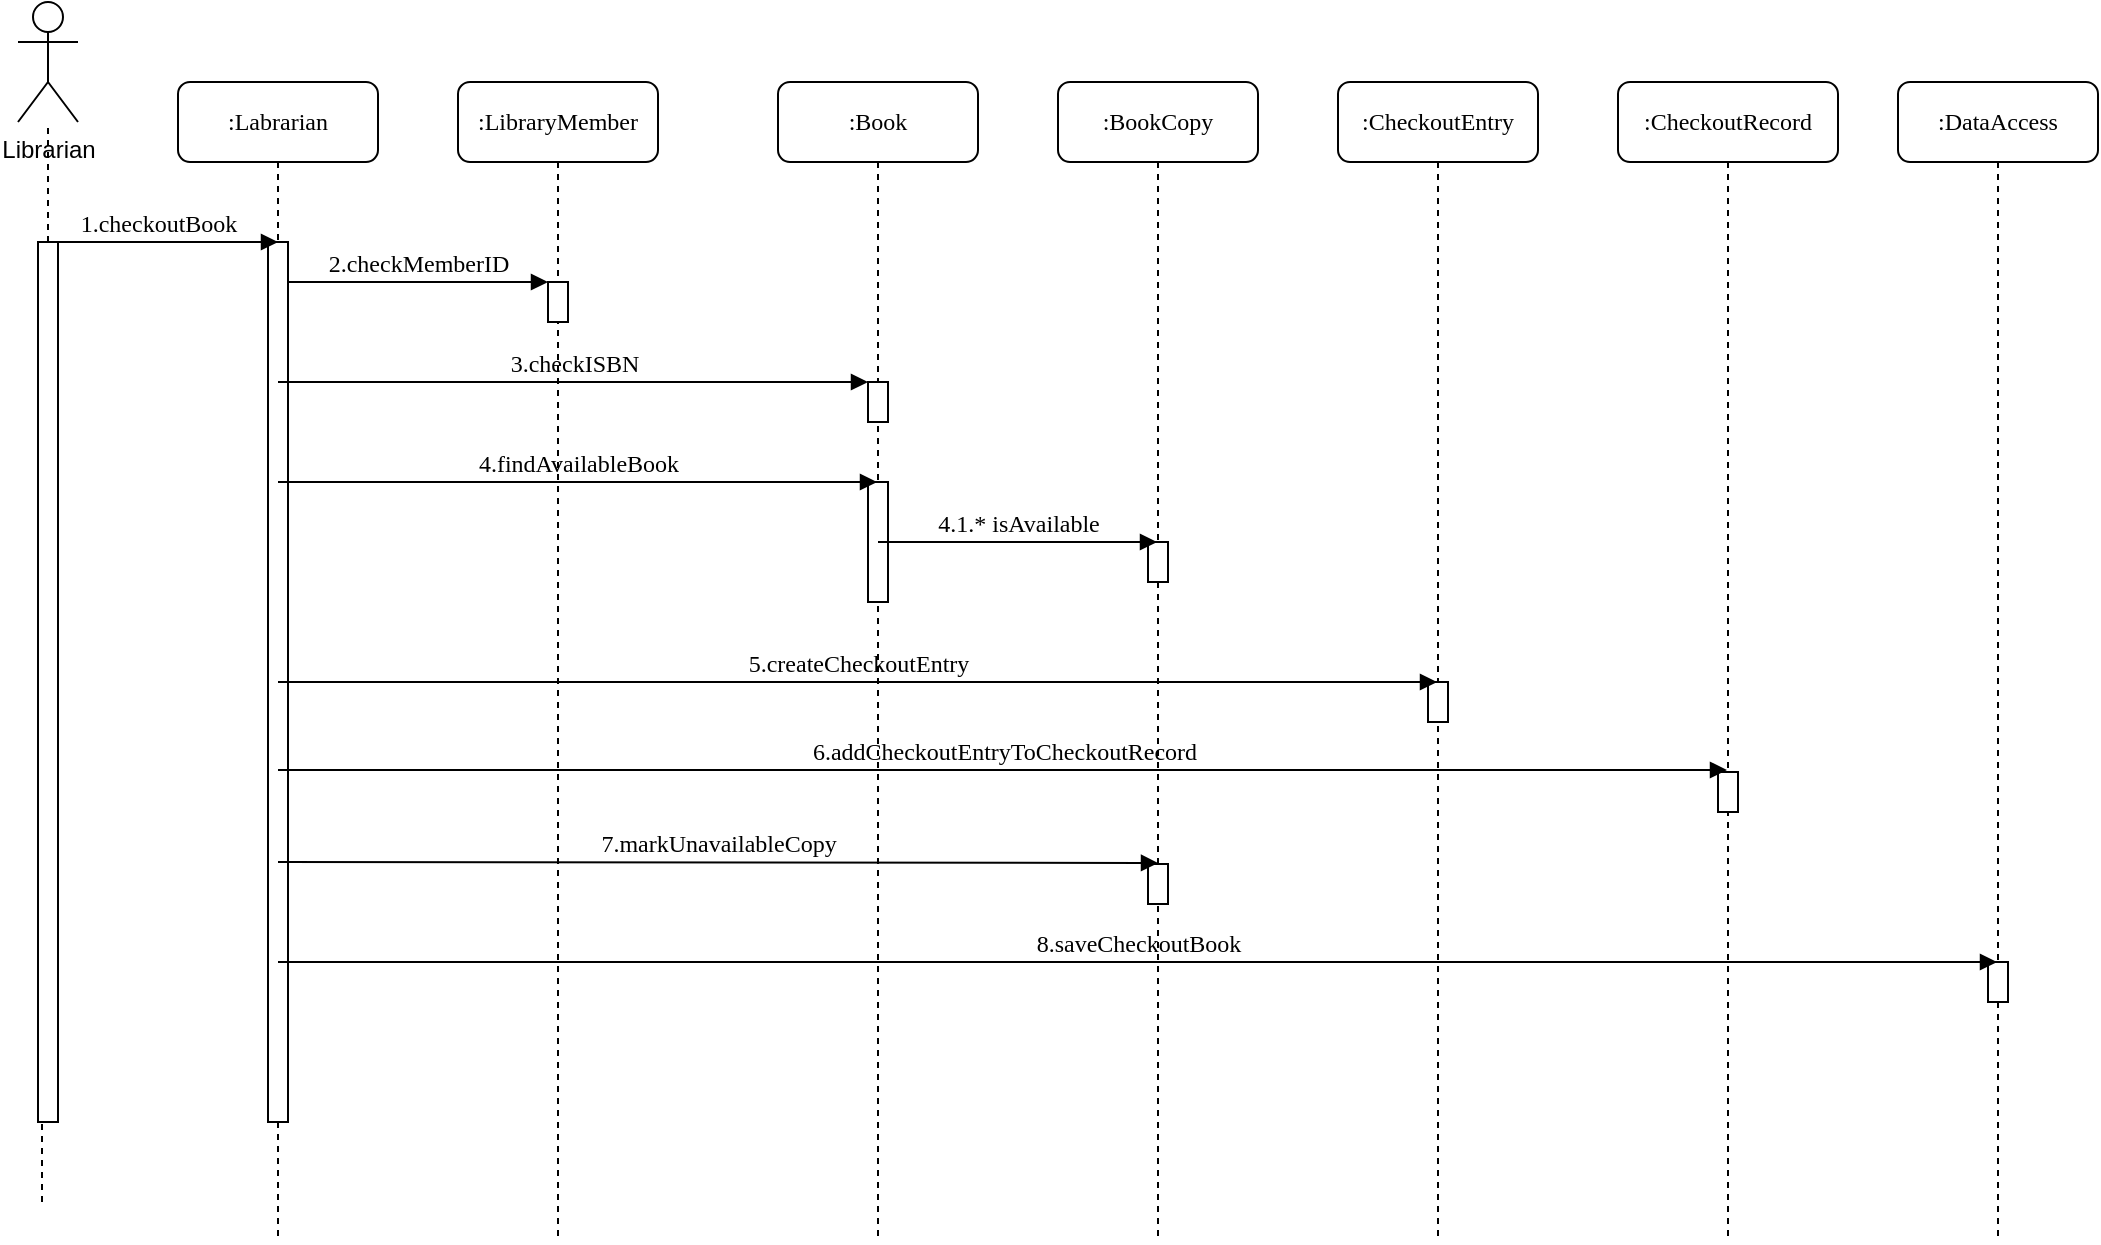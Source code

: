 <mxfile version="12.8.1" type="github">
  <diagram name="Page-1" id="13e1069c-82ec-6db2-03f1-153e76fe0fe0">
    <mxGraphModel dx="1108" dy="451" grid="1" gridSize="10" guides="1" tooltips="1" connect="1" arrows="1" fold="1" page="1" pageScale="1" pageWidth="1100" pageHeight="850" background="#ffffff" math="0" shadow="0">
      <root>
        <mxCell id="0" />
        <mxCell id="1" parent="0" />
        <mxCell id="7baba1c4bc27f4b0-2" value=":LibraryMember" style="shape=umlLifeline;perimeter=lifelinePerimeter;whiteSpace=wrap;html=1;container=1;collapsible=0;recursiveResize=0;outlineConnect=0;rounded=1;shadow=0;comic=0;labelBackgroundColor=none;strokeWidth=1;fontFamily=Verdana;fontSize=12;align=center;" parent="1" vertex="1">
          <mxGeometry x="240" y="80" width="100" height="580" as="geometry" />
        </mxCell>
        <mxCell id="7baba1c4bc27f4b0-10" value="" style="html=1;points=[];perimeter=orthogonalPerimeter;rounded=0;shadow=0;comic=0;labelBackgroundColor=none;strokeWidth=1;fontFamily=Verdana;fontSize=12;align=center;" parent="7baba1c4bc27f4b0-2" vertex="1">
          <mxGeometry x="45" y="100" width="10" height="20" as="geometry" />
        </mxCell>
        <mxCell id="7baba1c4bc27f4b0-3" value=":Book" style="shape=umlLifeline;perimeter=lifelinePerimeter;whiteSpace=wrap;html=1;container=1;collapsible=0;recursiveResize=0;outlineConnect=0;rounded=1;shadow=0;comic=0;labelBackgroundColor=none;strokeWidth=1;fontFamily=Verdana;fontSize=12;align=center;" parent="1" vertex="1">
          <mxGeometry x="400" y="80" width="100" height="580" as="geometry" />
        </mxCell>
        <mxCell id="7baba1c4bc27f4b0-13" value="" style="html=1;points=[];perimeter=orthogonalPerimeter;rounded=0;shadow=0;comic=0;labelBackgroundColor=none;strokeWidth=1;fontFamily=Verdana;fontSize=12;align=center;" parent="7baba1c4bc27f4b0-3" vertex="1">
          <mxGeometry x="45" y="150" width="10" height="20" as="geometry" />
        </mxCell>
        <mxCell id="2g4jIQ4J6Qv6TZ6Pfivi-12" value="" style="html=1;points=[];perimeter=orthogonalPerimeter;rounded=0;shadow=0;comic=0;labelBackgroundColor=none;strokeWidth=1;fontFamily=Verdana;fontSize=12;align=center;" parent="7baba1c4bc27f4b0-3" vertex="1">
          <mxGeometry x="45" y="200" width="10" height="60" as="geometry" />
        </mxCell>
        <mxCell id="7baba1c4bc27f4b0-4" value=":BookCopy" style="shape=umlLifeline;perimeter=lifelinePerimeter;whiteSpace=wrap;html=1;container=1;collapsible=0;recursiveResize=0;outlineConnect=0;rounded=1;shadow=0;comic=0;labelBackgroundColor=none;strokeWidth=1;fontFamily=Verdana;fontSize=12;align=center;" parent="1" vertex="1">
          <mxGeometry x="540" y="80" width="100" height="580" as="geometry" />
        </mxCell>
        <mxCell id="2g4jIQ4J6Qv6TZ6Pfivi-14" value="" style="html=1;points=[];perimeter=orthogonalPerimeter;rounded=0;shadow=0;comic=0;labelBackgroundColor=none;strokeWidth=1;fontFamily=Verdana;fontSize=12;align=center;" parent="7baba1c4bc27f4b0-4" vertex="1">
          <mxGeometry x="45" y="230" width="10" height="20" as="geometry" />
        </mxCell>
        <mxCell id="2g4jIQ4J6Qv6TZ6Pfivi-20" value="" style="html=1;points=[];perimeter=orthogonalPerimeter;rounded=0;shadow=0;comic=0;labelBackgroundColor=none;strokeWidth=1;fontFamily=Verdana;fontSize=12;align=center;" parent="7baba1c4bc27f4b0-4" vertex="1">
          <mxGeometry x="45" y="391" width="10" height="20" as="geometry" />
        </mxCell>
        <mxCell id="7baba1c4bc27f4b0-5" value=":CheckoutEntry" style="shape=umlLifeline;perimeter=lifelinePerimeter;whiteSpace=wrap;html=1;container=1;collapsible=0;recursiveResize=0;outlineConnect=0;rounded=1;shadow=0;comic=0;labelBackgroundColor=none;strokeWidth=1;fontFamily=Verdana;fontSize=12;align=center;" parent="1" vertex="1">
          <mxGeometry x="680" y="80" width="100" height="580" as="geometry" />
        </mxCell>
        <mxCell id="2g4jIQ4J6Qv6TZ6Pfivi-15" value="" style="html=1;points=[];perimeter=orthogonalPerimeter;rounded=0;shadow=0;comic=0;labelBackgroundColor=none;strokeWidth=1;fontFamily=Verdana;fontSize=12;align=center;" parent="7baba1c4bc27f4b0-5" vertex="1">
          <mxGeometry x="45" y="300" width="10" height="20" as="geometry" />
        </mxCell>
        <mxCell id="7baba1c4bc27f4b0-6" value=":CheckoutRecord" style="shape=umlLifeline;perimeter=lifelinePerimeter;whiteSpace=wrap;html=1;container=1;collapsible=0;recursiveResize=0;outlineConnect=0;rounded=1;shadow=0;comic=0;labelBackgroundColor=none;strokeWidth=1;fontFamily=Verdana;fontSize=12;align=center;" parent="1" vertex="1">
          <mxGeometry x="820" y="80" width="110" height="580" as="geometry" />
        </mxCell>
        <mxCell id="2g4jIQ4J6Qv6TZ6Pfivi-17" value="" style="html=1;points=[];perimeter=orthogonalPerimeter;rounded=0;shadow=0;comic=0;labelBackgroundColor=none;strokeWidth=1;fontFamily=Verdana;fontSize=12;align=center;" parent="7baba1c4bc27f4b0-6" vertex="1">
          <mxGeometry x="50" y="345" width="10" height="20" as="geometry" />
        </mxCell>
        <mxCell id="7baba1c4bc27f4b0-7" value=":DataAccess" style="shape=umlLifeline;perimeter=lifelinePerimeter;whiteSpace=wrap;html=1;container=1;collapsible=0;recursiveResize=0;outlineConnect=0;rounded=1;shadow=0;comic=0;labelBackgroundColor=none;strokeWidth=1;fontFamily=Verdana;fontSize=12;align=center;" parent="1" vertex="1">
          <mxGeometry x="960" y="80" width="100" height="580" as="geometry" />
        </mxCell>
        <mxCell id="7baba1c4bc27f4b0-25" value="" style="html=1;points=[];perimeter=orthogonalPerimeter;rounded=0;shadow=0;comic=0;labelBackgroundColor=none;strokeColor=#000000;strokeWidth=1;fillColor=#FFFFFF;fontFamily=Verdana;fontSize=12;fontColor=#000000;align=center;" parent="7baba1c4bc27f4b0-7" vertex="1">
          <mxGeometry x="45" y="440" width="10" height="20" as="geometry" />
        </mxCell>
        <mxCell id="7baba1c4bc27f4b0-8" value=":Labrarian" style="shape=umlLifeline;perimeter=lifelinePerimeter;whiteSpace=wrap;html=1;container=1;collapsible=0;recursiveResize=0;outlineConnect=0;rounded=1;shadow=0;comic=0;labelBackgroundColor=none;strokeWidth=1;fontFamily=Verdana;fontSize=12;align=center;" parent="1" vertex="1">
          <mxGeometry x="100" y="80" width="100" height="580" as="geometry" />
        </mxCell>
        <mxCell id="7baba1c4bc27f4b0-9" value="" style="html=1;points=[];perimeter=orthogonalPerimeter;rounded=0;shadow=0;comic=0;labelBackgroundColor=none;strokeWidth=1;fontFamily=Verdana;fontSize=12;align=center;" parent="7baba1c4bc27f4b0-8" vertex="1">
          <mxGeometry x="45" y="80" width="10" height="440" as="geometry" />
        </mxCell>
        <mxCell id="7baba1c4bc27f4b0-17" value="4.findAvailableBook" style="html=1;verticalAlign=bottom;endArrow=block;labelBackgroundColor=none;fontFamily=Verdana;fontSize=12;edgeStyle=elbowEdgeStyle;elbow=vertical;" parent="1" source="7baba1c4bc27f4b0-8" target="7baba1c4bc27f4b0-3" edge="1">
          <mxGeometry relative="1" as="geometry">
            <mxPoint x="510" y="220" as="sourcePoint" />
            <Array as="points">
              <mxPoint x="390" y="280" />
              <mxPoint x="410" y="300" />
              <mxPoint x="520" y="280" />
              <mxPoint x="550" y="270" />
              <mxPoint x="460" y="220" />
            </Array>
            <mxPoint x="450" y="290" as="targetPoint" />
          </mxGeometry>
        </mxCell>
        <mxCell id="7baba1c4bc27f4b0-23" value="5.createCheckoutEntry" style="html=1;verticalAlign=bottom;endArrow=block;labelBackgroundColor=none;fontFamily=Verdana;fontSize=12;" parent="1" source="7baba1c4bc27f4b0-8" target="7baba1c4bc27f4b0-5" edge="1">
          <mxGeometry relative="1" as="geometry">
            <mxPoint x="210" y="400" as="sourcePoint" />
            <Array as="points">
              <mxPoint x="240" y="380" />
            </Array>
          </mxGeometry>
        </mxCell>
        <mxCell id="7baba1c4bc27f4b0-11" value="2.checkMemberID" style="html=1;verticalAlign=bottom;endArrow=block;entryX=0;entryY=0;labelBackgroundColor=none;fontFamily=Verdana;fontSize=12;edgeStyle=elbowEdgeStyle;elbow=vertical;" parent="1" source="7baba1c4bc27f4b0-9" target="7baba1c4bc27f4b0-10" edge="1">
          <mxGeometry relative="1" as="geometry">
            <mxPoint x="220" y="190" as="sourcePoint" />
          </mxGeometry>
        </mxCell>
        <mxCell id="7baba1c4bc27f4b0-14" value="3.checkISBN" style="html=1;verticalAlign=bottom;endArrow=block;entryX=0;entryY=0;labelBackgroundColor=none;fontFamily=Verdana;fontSize=12;edgeStyle=elbowEdgeStyle;elbow=vertical;" parent="1" source="7baba1c4bc27f4b0-8" edge="1">
          <mxGeometry relative="1" as="geometry">
            <mxPoint x="190" y="230" as="sourcePoint" />
            <mxPoint x="445" y="230.0" as="targetPoint" />
          </mxGeometry>
        </mxCell>
        <mxCell id="2g4jIQ4J6Qv6TZ6Pfivi-3" value="Librarian" style="shape=umlActor;verticalLabelPosition=bottom;labelBackgroundColor=#ffffff;verticalAlign=top;html=1;" parent="1" vertex="1">
          <mxGeometry x="20" y="40" width="30" height="60" as="geometry" />
        </mxCell>
        <mxCell id="2g4jIQ4J6Qv6TZ6Pfivi-8" value="" style="endArrow=none;dashed=1;html=1;" parent="1" source="2g4jIQ4J6Qv6TZ6Pfivi-5" target="2g4jIQ4J6Qv6TZ6Pfivi-3" edge="1">
          <mxGeometry width="50" height="50" relative="1" as="geometry">
            <mxPoint x="32" y="640" as="sourcePoint" />
            <mxPoint x="70" y="180" as="targetPoint" />
          </mxGeometry>
        </mxCell>
        <mxCell id="2g4jIQ4J6Qv6TZ6Pfivi-5" value="" style="html=1;points=[];perimeter=orthogonalPerimeter;rounded=0;shadow=0;comic=0;labelBackgroundColor=none;strokeWidth=1;fontFamily=Verdana;fontSize=12;align=center;" parent="1" vertex="1">
          <mxGeometry x="30" y="160" width="10" height="440" as="geometry" />
        </mxCell>
        <mxCell id="2g4jIQ4J6Qv6TZ6Pfivi-10" value="" style="endArrow=none;dashed=1;html=1;" parent="1" target="2g4jIQ4J6Qv6TZ6Pfivi-5" edge="1">
          <mxGeometry width="50" height="50" relative="1" as="geometry">
            <mxPoint x="32" y="640" as="sourcePoint" />
            <mxPoint x="34.836" y="120" as="targetPoint" />
          </mxGeometry>
        </mxCell>
        <mxCell id="2g4jIQ4J6Qv6TZ6Pfivi-11" value="1.checkoutBook" style="html=1;verticalAlign=bottom;endArrow=block;entryX=0;entryY=0;labelBackgroundColor=none;fontFamily=Verdana;fontSize=12;edgeStyle=elbowEdgeStyle;elbow=vertical;" parent="1" edge="1">
          <mxGeometry relative="1" as="geometry">
            <mxPoint x="30" y="160" as="sourcePoint" />
            <mxPoint x="150" y="160" as="targetPoint" />
          </mxGeometry>
        </mxCell>
        <mxCell id="2g4jIQ4J6Qv6TZ6Pfivi-13" value="4.1.* isAvailable" style="html=1;verticalAlign=bottom;endArrow=block;labelBackgroundColor=none;fontFamily=Verdana;fontSize=12;edgeStyle=elbowEdgeStyle;elbow=vertical;" parent="1" target="7baba1c4bc27f4b0-4" edge="1">
          <mxGeometry relative="1" as="geometry">
            <mxPoint x="450" y="310" as="sourcePoint" />
            <Array as="points">
              <mxPoint x="580" y="310" />
              <mxPoint x="490.5" y="330" />
              <mxPoint x="510.5" y="350" />
              <mxPoint x="620.5" y="330" />
              <mxPoint x="650.5" y="320" />
              <mxPoint x="560.5" y="270" />
            </Array>
            <mxPoint x="550" y="330" as="targetPoint" />
          </mxGeometry>
        </mxCell>
        <mxCell id="2g4jIQ4J6Qv6TZ6Pfivi-16" value="6.addCheckoutEntryToCheckoutRecord" style="html=1;verticalAlign=bottom;endArrow=block;labelBackgroundColor=none;fontFamily=Verdana;fontSize=12;" parent="1" source="7baba1c4bc27f4b0-8" target="7baba1c4bc27f4b0-6" edge="1">
          <mxGeometry relative="1" as="geometry">
            <mxPoint x="236" y="480" as="sourcePoint" />
            <mxPoint x="725" y="424" as="targetPoint" />
            <Array as="points">
              <mxPoint x="235.5" y="424" />
            </Array>
          </mxGeometry>
        </mxCell>
        <mxCell id="2g4jIQ4J6Qv6TZ6Pfivi-19" value="7.markUnavailableCopy" style="html=1;verticalAlign=bottom;endArrow=block;labelBackgroundColor=none;fontFamily=Verdana;fontSize=12;strokeWidth=1;" parent="1" edge="1">
          <mxGeometry relative="1" as="geometry">
            <mxPoint x="150" y="470" as="sourcePoint" />
            <mxPoint x="590" y="470.5" as="targetPoint" />
            <Array as="points" />
          </mxGeometry>
        </mxCell>
        <mxCell id="2g4jIQ4J6Qv6TZ6Pfivi-21" value="8.saveCheckoutBook" style="html=1;verticalAlign=bottom;endArrow=block;labelBackgroundColor=none;fontFamily=Verdana;fontSize=12;" parent="1" source="7baba1c4bc27f4b0-8" target="7baba1c4bc27f4b0-7" edge="1">
          <mxGeometry relative="1" as="geometry">
            <mxPoint x="200" y="510" as="sourcePoint" />
            <mxPoint x="884.5" y="520" as="targetPoint" />
            <Array as="points">
              <mxPoint x="245.5" y="520" />
              <mxPoint x="940" y="520" />
            </Array>
          </mxGeometry>
        </mxCell>
      </root>
    </mxGraphModel>
  </diagram>
</mxfile>
